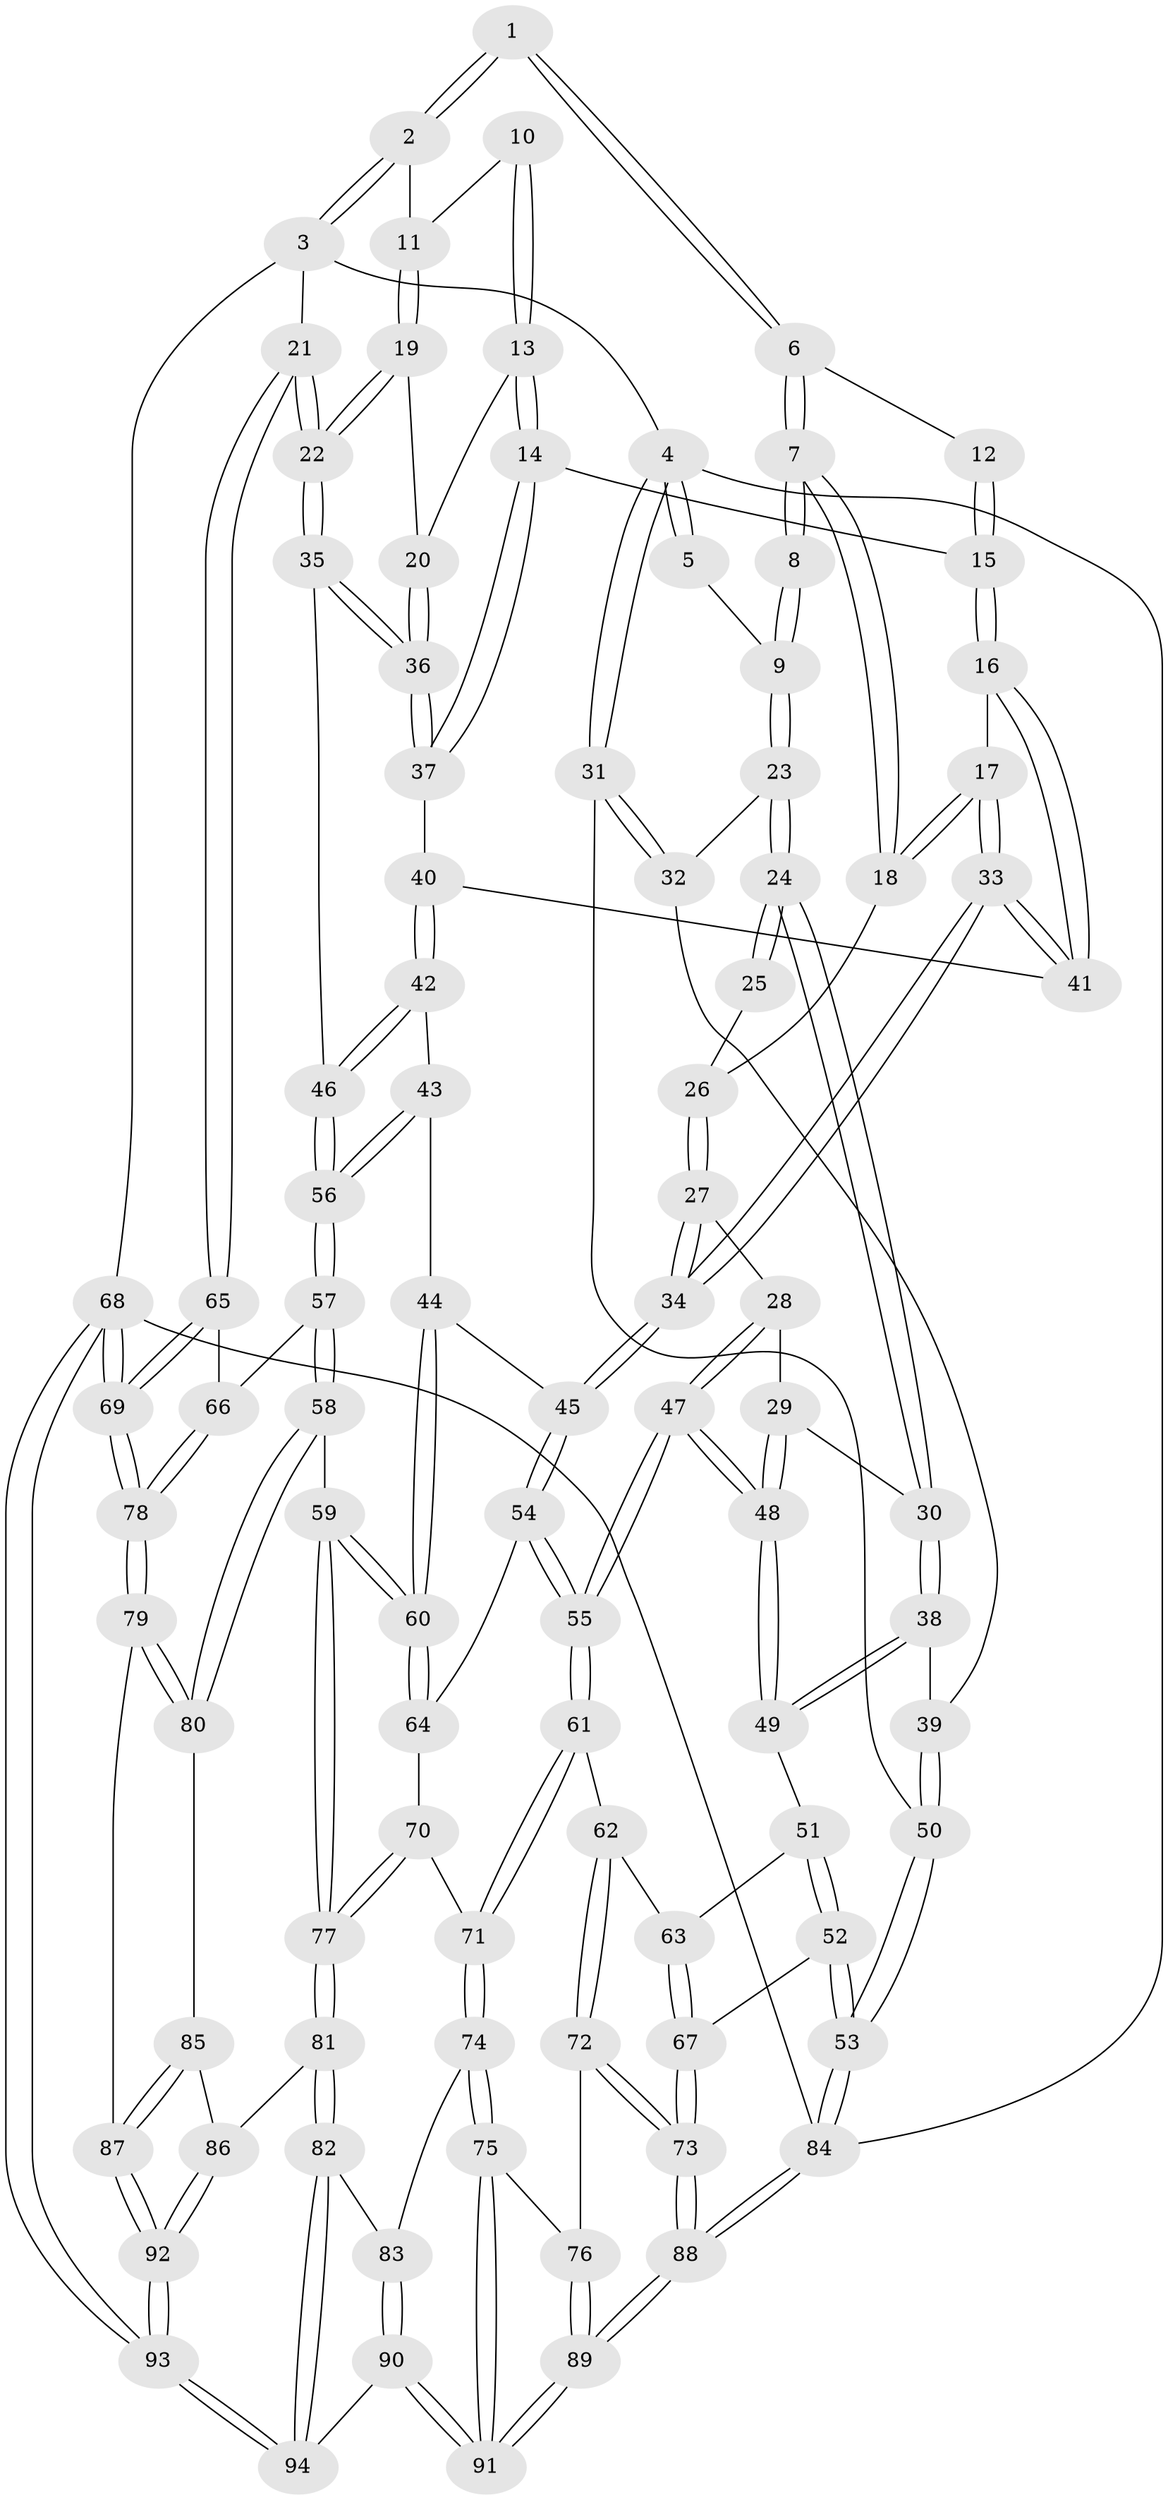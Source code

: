 // Generated by graph-tools (version 1.1) at 2025/03/03/09/25 03:03:20]
// undirected, 94 vertices, 232 edges
graph export_dot {
graph [start="1"]
  node [color=gray90,style=filled];
  1 [pos="+0.5095609957576995+0"];
  2 [pos="+1+0"];
  3 [pos="+1+0"];
  4 [pos="+0+0"];
  5 [pos="+0.22592733823666655+0"];
  6 [pos="+0.5244883762060388+0.02544726912338306"];
  7 [pos="+0.4927558257222037+0.08511313386857339"];
  8 [pos="+0.3718165054615269+0.0952640863437573"];
  9 [pos="+0.17709563992098618+0.10273795732726175"];
  10 [pos="+0.5919967176537431+0.06528189025130238"];
  11 [pos="+0.8565315946046202+0.10009258662125267"];
  12 [pos="+0.5880574165895979+0.06345466176579186"];
  13 [pos="+0.7222620476460718+0.22449834335050084"];
  14 [pos="+0.7139113963842394+0.24124864980305052"];
  15 [pos="+0.6503394239589426+0.266309830258763"];
  16 [pos="+0.6487182320713472+0.26743075817733597"];
  17 [pos="+0.4883694179988897+0.15232003026161312"];
  18 [pos="+0.48584224244973157+0.11759131279491769"];
  19 [pos="+0.8507727333761391+0.13968874129154515"];
  20 [pos="+0.8438626378978907+0.1506328709775175"];
  21 [pos="+1+0.42912938364084957"];
  22 [pos="+1+0.42734366961368253"];
  23 [pos="+0.17617828326843263+0.10471488503705578"];
  24 [pos="+0.19864152533711227+0.1798526400890463"];
  25 [pos="+0.2857986057091119+0.1919184863481246"];
  26 [pos="+0.32455847910996877+0.199193528960348"];
  27 [pos="+0.38962546780011165+0.36019831110421174"];
  28 [pos="+0.22742944689806602+0.33137077082270666"];
  29 [pos="+0.18612616058091364+0.32230223305399347"];
  30 [pos="+0.18022297557600858+0.32008946414935746"];
  31 [pos="+0+0.08013360277352966"];
  32 [pos="+0+0.13256288216513484"];
  33 [pos="+0.4617429937091863+0.34117286579535727"];
  34 [pos="+0.43325021563590527+0.3793353229009527"];
  35 [pos="+0.8652165421619552+0.431777239580879"];
  36 [pos="+0.8515165220350632+0.4055031003474023"];
  37 [pos="+0.7585515972261743+0.32941987048359583"];
  38 [pos="+0.1505101235235694+0.3398564269283368"];
  39 [pos="+0.12963582022719716+0.3452001372324736"];
  40 [pos="+0.6464767185235792+0.35860679125026285"];
  41 [pos="+0.6171818697833067+0.323025905374772"];
  42 [pos="+0.6470262751709721+0.36090714125526246"];
  43 [pos="+0.6190472143104137+0.4619274183365751"];
  44 [pos="+0.5895757736153412+0.4656720325544649"];
  45 [pos="+0.4368062775989555+0.4078664074158403"];
  46 [pos="+0.8054783319046924+0.48608858953167783"];
  47 [pos="+0.3139504999654401+0.5343803305298428"];
  48 [pos="+0.28411162523349576+0.5159152052914493"];
  49 [pos="+0.1910094153318557+0.48853309733099415"];
  50 [pos="+0+0.5547212014128193"];
  51 [pos="+0.16752957971882088+0.5196777642781327"];
  52 [pos="+0+0.6382986087437396"];
  53 [pos="+0+0.6246081796631548"];
  54 [pos="+0.38513727889139804+0.5705384832199489"];
  55 [pos="+0.3761791823247096+0.5768642288672216"];
  56 [pos="+0.7694487754091964+0.5344833389149725"];
  57 [pos="+0.7508831598857176+0.6186197108738719"];
  58 [pos="+0.7201211644185794+0.6647507174714248"];
  59 [pos="+0.6597189522453905+0.6989438185749768"];
  60 [pos="+0.5708966314740153+0.6378830530683932"];
  61 [pos="+0.3727981500573051+0.5818289349347807"];
  62 [pos="+0.30442430705967444+0.6227353471189351"];
  63 [pos="+0.24670291197717809+0.6202315803129197"];
  64 [pos="+0.4908064920738335+0.6115505111448633"];
  65 [pos="+1+0.599560068070111"];
  66 [pos="+0.8663131268354697+0.645390418206144"];
  67 [pos="+0+0.6796240977270048"];
  68 [pos="+1+1"];
  69 [pos="+1+0.8973797902480684"];
  70 [pos="+0.4793020310920557+0.7344243962732344"];
  71 [pos="+0.4100734790069652+0.7521857561953684"];
  72 [pos="+0.23263764730312142+0.8296397013012394"];
  73 [pos="+0.14078670925026698+0.8397299106855479"];
  74 [pos="+0.4071896932125743+0.8516651969151431"];
  75 [pos="+0.3694484545755632+0.8739597855363131"];
  76 [pos="+0.28170853464263235+0.8536811146891251"];
  77 [pos="+0.6431336623051862+0.7452249913738653"];
  78 [pos="+1+0.8345269790611592"];
  79 [pos="+0.9162921266255318+0.8275133733928434"];
  80 [pos="+0.8760626299377899+0.805684949187915"];
  81 [pos="+0.6243249532874549+0.8228778570741084"];
  82 [pos="+0.5776092947992825+0.8534648178436165"];
  83 [pos="+0.515698933979541+0.8618999876994036"];
  84 [pos="+0+1"];
  85 [pos="+0.7323595624979943+0.8708403592590802"];
  86 [pos="+0.6513428202999672+0.8484816603670519"];
  87 [pos="+0.8087488236159405+0.9241031477764156"];
  88 [pos="+0.01937444058253502+1"];
  89 [pos="+0.18420680607725734+1"];
  90 [pos="+0.4290354730054927+1"];
  91 [pos="+0.3864487255976492+1"];
  92 [pos="+0.8018458545665946+1"];
  93 [pos="+0.8083732925963064+1"];
  94 [pos="+0.5674752662187308+1"];
  1 -- 2;
  1 -- 2;
  1 -- 6;
  1 -- 6;
  2 -- 3;
  2 -- 3;
  2 -- 11;
  3 -- 4;
  3 -- 21;
  3 -- 68;
  4 -- 5;
  4 -- 5;
  4 -- 31;
  4 -- 31;
  4 -- 84;
  5 -- 9;
  6 -- 7;
  6 -- 7;
  6 -- 12;
  7 -- 8;
  7 -- 8;
  7 -- 18;
  7 -- 18;
  8 -- 9;
  8 -- 9;
  9 -- 23;
  9 -- 23;
  10 -- 11;
  10 -- 13;
  10 -- 13;
  11 -- 19;
  11 -- 19;
  12 -- 15;
  12 -- 15;
  13 -- 14;
  13 -- 14;
  13 -- 20;
  14 -- 15;
  14 -- 37;
  14 -- 37;
  15 -- 16;
  15 -- 16;
  16 -- 17;
  16 -- 41;
  16 -- 41;
  17 -- 18;
  17 -- 18;
  17 -- 33;
  17 -- 33;
  18 -- 26;
  19 -- 20;
  19 -- 22;
  19 -- 22;
  20 -- 36;
  20 -- 36;
  21 -- 22;
  21 -- 22;
  21 -- 65;
  21 -- 65;
  22 -- 35;
  22 -- 35;
  23 -- 24;
  23 -- 24;
  23 -- 32;
  24 -- 25;
  24 -- 25;
  24 -- 30;
  24 -- 30;
  25 -- 26;
  26 -- 27;
  26 -- 27;
  27 -- 28;
  27 -- 34;
  27 -- 34;
  28 -- 29;
  28 -- 47;
  28 -- 47;
  29 -- 30;
  29 -- 48;
  29 -- 48;
  30 -- 38;
  30 -- 38;
  31 -- 32;
  31 -- 32;
  31 -- 50;
  32 -- 39;
  33 -- 34;
  33 -- 34;
  33 -- 41;
  33 -- 41;
  34 -- 45;
  34 -- 45;
  35 -- 36;
  35 -- 36;
  35 -- 46;
  36 -- 37;
  36 -- 37;
  37 -- 40;
  38 -- 39;
  38 -- 49;
  38 -- 49;
  39 -- 50;
  39 -- 50;
  40 -- 41;
  40 -- 42;
  40 -- 42;
  42 -- 43;
  42 -- 46;
  42 -- 46;
  43 -- 44;
  43 -- 56;
  43 -- 56;
  44 -- 45;
  44 -- 60;
  44 -- 60;
  45 -- 54;
  45 -- 54;
  46 -- 56;
  46 -- 56;
  47 -- 48;
  47 -- 48;
  47 -- 55;
  47 -- 55;
  48 -- 49;
  48 -- 49;
  49 -- 51;
  50 -- 53;
  50 -- 53;
  51 -- 52;
  51 -- 52;
  51 -- 63;
  52 -- 53;
  52 -- 53;
  52 -- 67;
  53 -- 84;
  53 -- 84;
  54 -- 55;
  54 -- 55;
  54 -- 64;
  55 -- 61;
  55 -- 61;
  56 -- 57;
  56 -- 57;
  57 -- 58;
  57 -- 58;
  57 -- 66;
  58 -- 59;
  58 -- 80;
  58 -- 80;
  59 -- 60;
  59 -- 60;
  59 -- 77;
  59 -- 77;
  60 -- 64;
  60 -- 64;
  61 -- 62;
  61 -- 71;
  61 -- 71;
  62 -- 63;
  62 -- 72;
  62 -- 72;
  63 -- 67;
  63 -- 67;
  64 -- 70;
  65 -- 66;
  65 -- 69;
  65 -- 69;
  66 -- 78;
  66 -- 78;
  67 -- 73;
  67 -- 73;
  68 -- 69;
  68 -- 69;
  68 -- 93;
  68 -- 93;
  68 -- 84;
  69 -- 78;
  69 -- 78;
  70 -- 71;
  70 -- 77;
  70 -- 77;
  71 -- 74;
  71 -- 74;
  72 -- 73;
  72 -- 73;
  72 -- 76;
  73 -- 88;
  73 -- 88;
  74 -- 75;
  74 -- 75;
  74 -- 83;
  75 -- 76;
  75 -- 91;
  75 -- 91;
  76 -- 89;
  76 -- 89;
  77 -- 81;
  77 -- 81;
  78 -- 79;
  78 -- 79;
  79 -- 80;
  79 -- 80;
  79 -- 87;
  80 -- 85;
  81 -- 82;
  81 -- 82;
  81 -- 86;
  82 -- 83;
  82 -- 94;
  82 -- 94;
  83 -- 90;
  83 -- 90;
  84 -- 88;
  84 -- 88;
  85 -- 86;
  85 -- 87;
  85 -- 87;
  86 -- 92;
  86 -- 92;
  87 -- 92;
  87 -- 92;
  88 -- 89;
  88 -- 89;
  89 -- 91;
  89 -- 91;
  90 -- 91;
  90 -- 91;
  90 -- 94;
  92 -- 93;
  92 -- 93;
  93 -- 94;
  93 -- 94;
}
